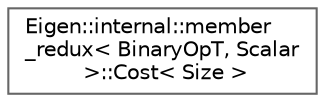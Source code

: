 digraph "Graphical Class Hierarchy"
{
 // LATEX_PDF_SIZE
  bgcolor="transparent";
  edge [fontname=Helvetica,fontsize=10,labelfontname=Helvetica,labelfontsize=10];
  node [fontname=Helvetica,fontsize=10,shape=box,height=0.2,width=0.4];
  rankdir="LR";
  Node0 [id="Node000000",label="Eigen::internal::member\l_redux\< BinaryOpT, Scalar\l \>::Cost\< Size \>",height=0.2,width=0.4,color="grey40", fillcolor="white", style="filled",URL="$structEigen_1_1internal_1_1member__redux_1_1Cost.html",tooltip=" "];
}
